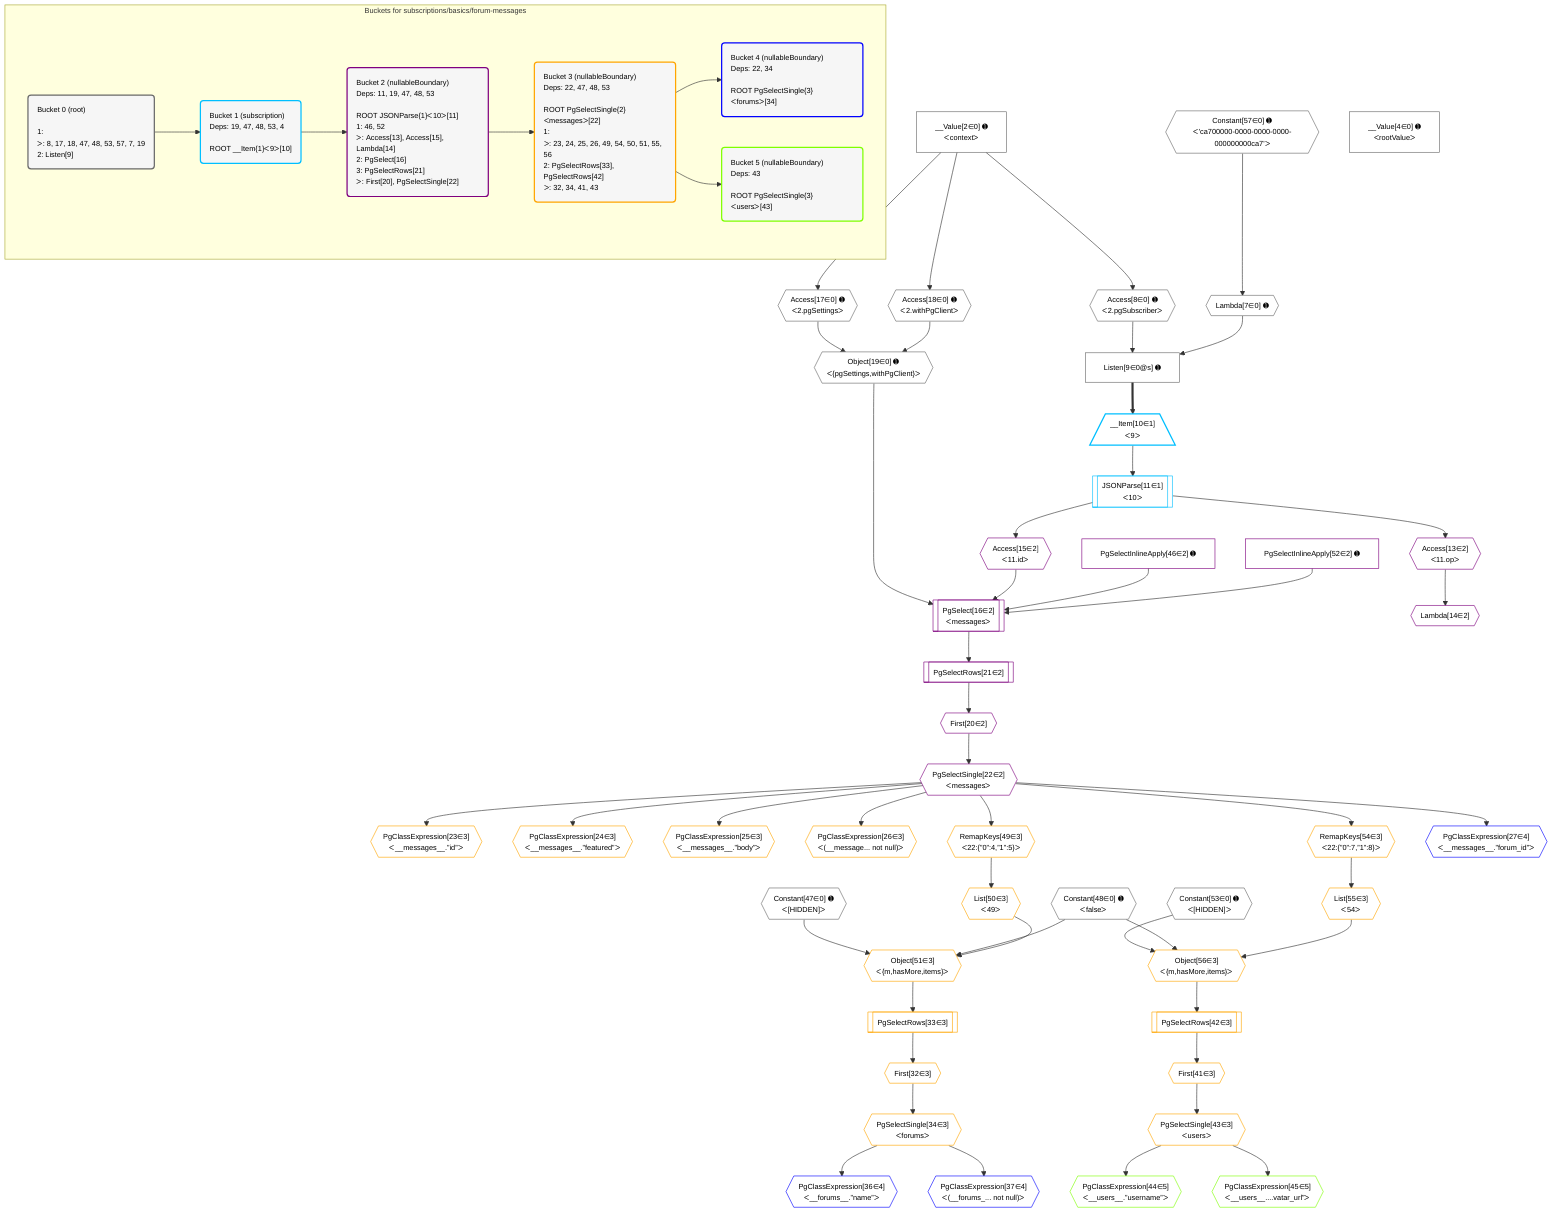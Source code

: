 %%{init: {'themeVariables': { 'fontSize': '12px'}}}%%
graph TD
    classDef path fill:#eee,stroke:#000,color:#000
    classDef plan fill:#fff,stroke-width:1px,color:#000
    classDef itemplan fill:#fff,stroke-width:2px,color:#000
    classDef unbatchedplan fill:#dff,stroke-width:1px,color:#000
    classDef sideeffectplan fill:#fcc,stroke-width:2px,color:#000
    classDef bucket fill:#f6f6f6,color:#000,stroke-width:2px,text-align:left


    %% plan dependencies
    Listen9["Listen[9∈0@s] ➊"]:::plan
    Access8{{"Access[8∈0] ➊<br />ᐸ2.pgSubscriberᐳ"}}:::plan
    Lambda7{{"Lambda[7∈0] ➊"}}:::plan
    Access8 & Lambda7 --> Listen9
    Object19{{"Object[19∈0] ➊<br />ᐸ{pgSettings,withPgClient}ᐳ"}}:::plan
    Access17{{"Access[17∈0] ➊<br />ᐸ2.pgSettingsᐳ"}}:::plan
    Access18{{"Access[18∈0] ➊<br />ᐸ2.withPgClientᐳ"}}:::plan
    Access17 & Access18 --> Object19
    Constant57{{"Constant[57∈0] ➊<br />ᐸ'ca700000-0000-0000-0000-000000000ca7'ᐳ"}}:::plan
    Constant57 --> Lambda7
    __Value2["__Value[2∈0] ➊<br />ᐸcontextᐳ"]:::plan
    __Value2 --> Access8
    __Value2 --> Access17
    __Value2 --> Access18
    __Value4["__Value[4∈0] ➊<br />ᐸrootValueᐳ"]:::plan
    Constant47{{"Constant[47∈0] ➊<br />ᐸ[HIDDEN]ᐳ"}}:::plan
    Constant48{{"Constant[48∈0] ➊<br />ᐸfalseᐳ"}}:::plan
    Constant53{{"Constant[53∈0] ➊<br />ᐸ[HIDDEN]ᐳ"}}:::plan
    __Item10[/"__Item[10∈1]<br />ᐸ9ᐳ"\]:::itemplan
    Listen9 ==> __Item10
    JSONParse11[["JSONParse[11∈1]<br />ᐸ10ᐳ"]]:::plan
    __Item10 --> JSONParse11
    PgSelect16[["PgSelect[16∈2]<br />ᐸmessagesᐳ"]]:::plan
    Access15{{"Access[15∈2]<br />ᐸ11.idᐳ"}}:::plan
    PgSelectInlineApply46["PgSelectInlineApply[46∈2] ➊"]:::plan
    PgSelectInlineApply52["PgSelectInlineApply[52∈2] ➊"]:::plan
    Object19 & Access15 & PgSelectInlineApply46 & PgSelectInlineApply52 --> PgSelect16
    Access13{{"Access[13∈2]<br />ᐸ11.opᐳ"}}:::plan
    JSONParse11 --> Access13
    Lambda14{{"Lambda[14∈2]"}}:::plan
    Access13 --> Lambda14
    JSONParse11 --> Access15
    First20{{"First[20∈2]"}}:::plan
    PgSelectRows21[["PgSelectRows[21∈2]"]]:::plan
    PgSelectRows21 --> First20
    PgSelect16 --> PgSelectRows21
    PgSelectSingle22{{"PgSelectSingle[22∈2]<br />ᐸmessagesᐳ"}}:::plan
    First20 --> PgSelectSingle22
    Object51{{"Object[51∈3]<br />ᐸ{m,hasMore,items}ᐳ"}}:::plan
    List50{{"List[50∈3]<br />ᐸ49ᐳ"}}:::plan
    Constant47 & Constant48 & List50 --> Object51
    Object56{{"Object[56∈3]<br />ᐸ{m,hasMore,items}ᐳ"}}:::plan
    List55{{"List[55∈3]<br />ᐸ54ᐳ"}}:::plan
    Constant53 & Constant48 & List55 --> Object56
    PgClassExpression23{{"PgClassExpression[23∈3]<br />ᐸ__messages__.”id”ᐳ"}}:::plan
    PgSelectSingle22 --> PgClassExpression23
    PgClassExpression24{{"PgClassExpression[24∈3]<br />ᐸ__messages__.”featured”ᐳ"}}:::plan
    PgSelectSingle22 --> PgClassExpression24
    PgClassExpression25{{"PgClassExpression[25∈3]<br />ᐸ__messages__.”body”ᐳ"}}:::plan
    PgSelectSingle22 --> PgClassExpression25
    PgClassExpression26{{"PgClassExpression[26∈3]<br />ᐸ(__message... not null)ᐳ"}}:::plan
    PgSelectSingle22 --> PgClassExpression26
    First32{{"First[32∈3]"}}:::plan
    PgSelectRows33[["PgSelectRows[33∈3]"]]:::plan
    PgSelectRows33 --> First32
    Object51 --> PgSelectRows33
    PgSelectSingle34{{"PgSelectSingle[34∈3]<br />ᐸforumsᐳ"}}:::plan
    First32 --> PgSelectSingle34
    First41{{"First[41∈3]"}}:::plan
    PgSelectRows42[["PgSelectRows[42∈3]"]]:::plan
    PgSelectRows42 --> First41
    Object56 --> PgSelectRows42
    PgSelectSingle43{{"PgSelectSingle[43∈3]<br />ᐸusersᐳ"}}:::plan
    First41 --> PgSelectSingle43
    RemapKeys49{{"RemapKeys[49∈3]<br />ᐸ22:{”0”:4,”1”:5}ᐳ"}}:::plan
    PgSelectSingle22 --> RemapKeys49
    RemapKeys49 --> List50
    RemapKeys54{{"RemapKeys[54∈3]<br />ᐸ22:{”0”:7,”1”:8}ᐳ"}}:::plan
    PgSelectSingle22 --> RemapKeys54
    RemapKeys54 --> List55
    PgClassExpression27{{"PgClassExpression[27∈4]<br />ᐸ__messages__.”forum_id”ᐳ"}}:::plan
    PgSelectSingle22 --> PgClassExpression27
    PgClassExpression36{{"PgClassExpression[36∈4]<br />ᐸ__forums__.”name”ᐳ"}}:::plan
    PgSelectSingle34 --> PgClassExpression36
    PgClassExpression37{{"PgClassExpression[37∈4]<br />ᐸ(__forums_... not null)ᐳ"}}:::plan
    PgSelectSingle34 --> PgClassExpression37
    PgClassExpression44{{"PgClassExpression[44∈5]<br />ᐸ__users__.”username”ᐳ"}}:::plan
    PgSelectSingle43 --> PgClassExpression44
    PgClassExpression45{{"PgClassExpression[45∈5]<br />ᐸ__users__....vatar_url”ᐳ"}}:::plan
    PgSelectSingle43 --> PgClassExpression45

    %% define steps

    subgraph "Buckets for subscriptions/basics/forum-messages"
    Bucket0("Bucket 0 (root)<br /><br />1: <br />ᐳ: 8, 17, 18, 47, 48, 53, 57, 7, 19<br />2: Listen[9]"):::bucket
    classDef bucket0 stroke:#696969
    class Bucket0,__Value2,__Value4,Lambda7,Access8,Listen9,Access17,Access18,Object19,Constant47,Constant48,Constant53,Constant57 bucket0
    Bucket1("Bucket 1 (subscription)<br />Deps: 19, 47, 48, 53, 4<br /><br />ROOT __Item{1}ᐸ9ᐳ[10]"):::bucket
    classDef bucket1 stroke:#00bfff
    class Bucket1,__Item10,JSONParse11 bucket1
    Bucket2("Bucket 2 (nullableBoundary)<br />Deps: 11, 19, 47, 48, 53<br /><br />ROOT JSONParse{1}ᐸ10ᐳ[11]<br />1: 46, 52<br />ᐳ: Access[13], Access[15], Lambda[14]<br />2: PgSelect[16]<br />3: PgSelectRows[21]<br />ᐳ: First[20], PgSelectSingle[22]"):::bucket
    classDef bucket2 stroke:#7f007f
    class Bucket2,Access13,Lambda14,Access15,PgSelect16,First20,PgSelectRows21,PgSelectSingle22,PgSelectInlineApply46,PgSelectInlineApply52 bucket2
    Bucket3("Bucket 3 (nullableBoundary)<br />Deps: 22, 47, 48, 53<br /><br />ROOT PgSelectSingle{2}ᐸmessagesᐳ[22]<br />1: <br />ᐳ: 23, 24, 25, 26, 49, 54, 50, 51, 55, 56<br />2: PgSelectRows[33], PgSelectRows[42]<br />ᐳ: 32, 34, 41, 43"):::bucket
    classDef bucket3 stroke:#ffa500
    class Bucket3,PgClassExpression23,PgClassExpression24,PgClassExpression25,PgClassExpression26,First32,PgSelectRows33,PgSelectSingle34,First41,PgSelectRows42,PgSelectSingle43,RemapKeys49,List50,Object51,RemapKeys54,List55,Object56 bucket3
    Bucket4("Bucket 4 (nullableBoundary)<br />Deps: 22, 34<br /><br />ROOT PgSelectSingle{3}ᐸforumsᐳ[34]"):::bucket
    classDef bucket4 stroke:#0000ff
    class Bucket4,PgClassExpression27,PgClassExpression36,PgClassExpression37 bucket4
    Bucket5("Bucket 5 (nullableBoundary)<br />Deps: 43<br /><br />ROOT PgSelectSingle{3}ᐸusersᐳ[43]"):::bucket
    classDef bucket5 stroke:#7fff00
    class Bucket5,PgClassExpression44,PgClassExpression45 bucket5
    Bucket0 --> Bucket1
    Bucket1 --> Bucket2
    Bucket2 --> Bucket3
    Bucket3 --> Bucket4 & Bucket5
    end